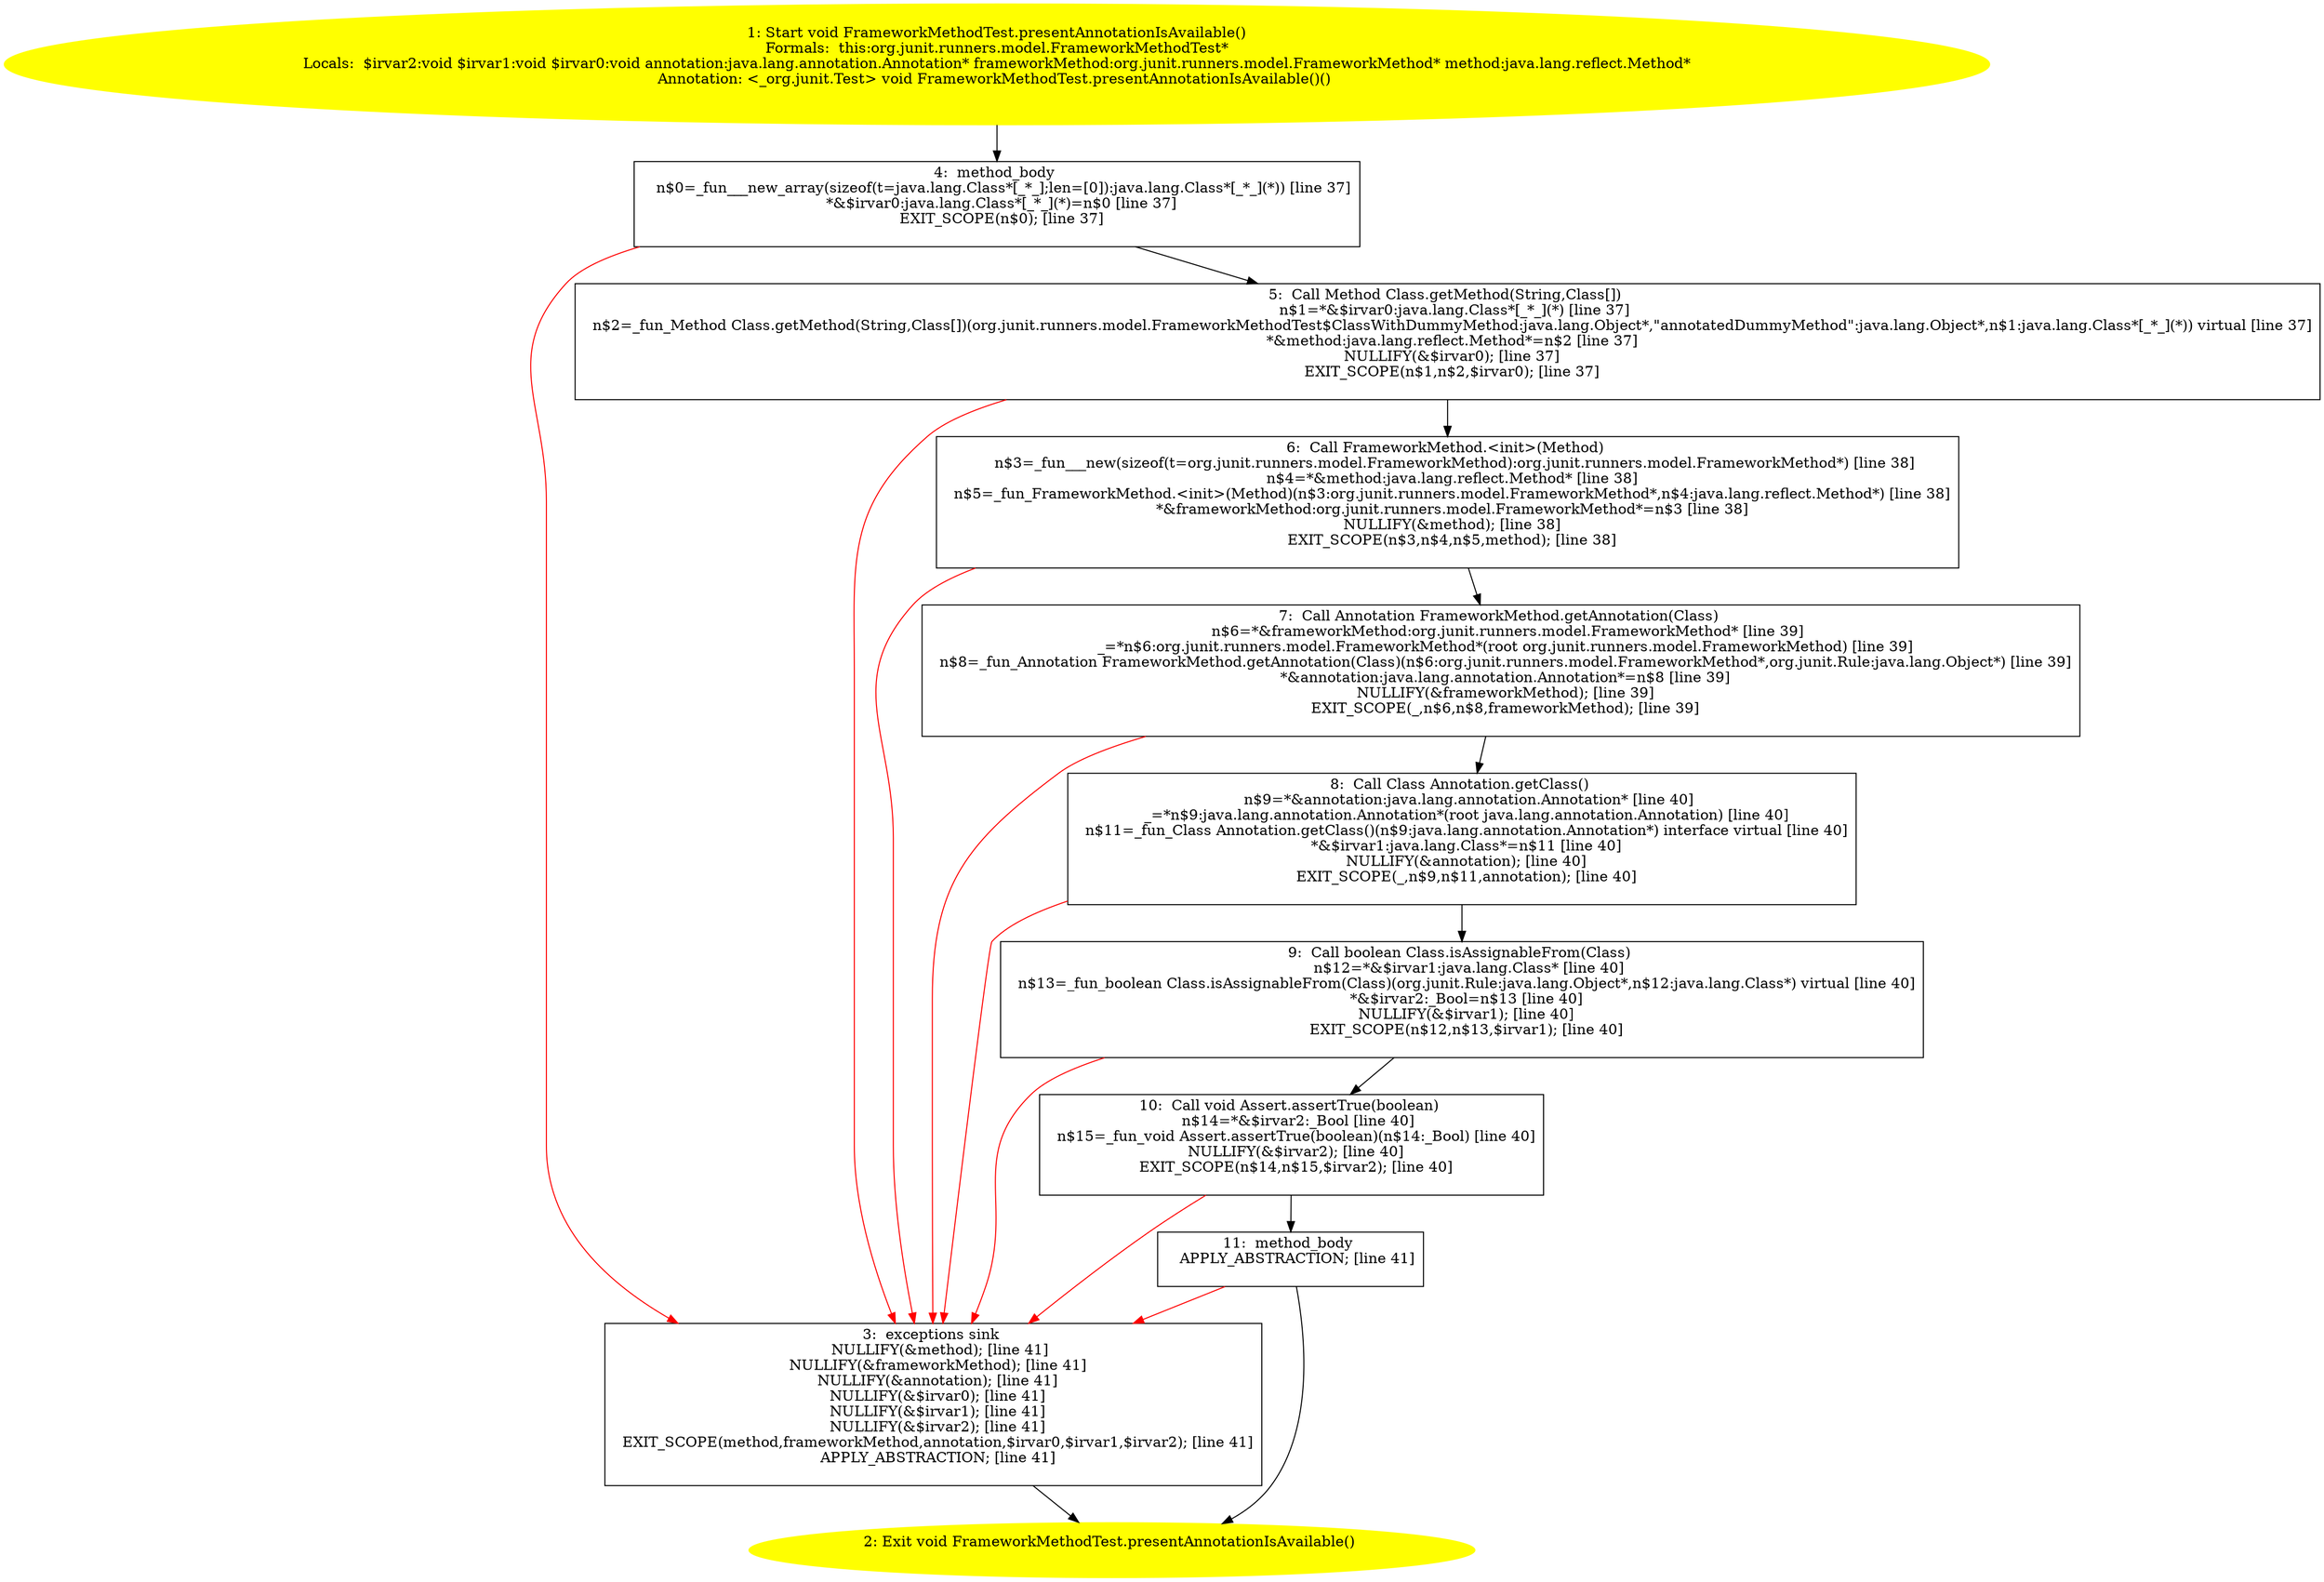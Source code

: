 /* @generated */
digraph cfg {
"org.junit.runners.model.FrameworkMethodTest.presentAnnotationIsAvailable():void.9322cab575e87ce79de183c0a4a04d13_1" [label="1: Start void FrameworkMethodTest.presentAnnotationIsAvailable()\nFormals:  this:org.junit.runners.model.FrameworkMethodTest*\nLocals:  $irvar2:void $irvar1:void $irvar0:void annotation:java.lang.annotation.Annotation* frameworkMethod:org.junit.runners.model.FrameworkMethod* method:java.lang.reflect.Method*\nAnnotation: <_org.junit.Test> void FrameworkMethodTest.presentAnnotationIsAvailable()() \n  " color=yellow style=filled]
	

	 "org.junit.runners.model.FrameworkMethodTest.presentAnnotationIsAvailable():void.9322cab575e87ce79de183c0a4a04d13_1" -> "org.junit.runners.model.FrameworkMethodTest.presentAnnotationIsAvailable():void.9322cab575e87ce79de183c0a4a04d13_4" ;
"org.junit.runners.model.FrameworkMethodTest.presentAnnotationIsAvailable():void.9322cab575e87ce79de183c0a4a04d13_2" [label="2: Exit void FrameworkMethodTest.presentAnnotationIsAvailable() \n  " color=yellow style=filled]
	

"org.junit.runners.model.FrameworkMethodTest.presentAnnotationIsAvailable():void.9322cab575e87ce79de183c0a4a04d13_3" [label="3:  exceptions sink \n   NULLIFY(&method); [line 41]\n  NULLIFY(&frameworkMethod); [line 41]\n  NULLIFY(&annotation); [line 41]\n  NULLIFY(&$irvar0); [line 41]\n  NULLIFY(&$irvar1); [line 41]\n  NULLIFY(&$irvar2); [line 41]\n  EXIT_SCOPE(method,frameworkMethod,annotation,$irvar0,$irvar1,$irvar2); [line 41]\n  APPLY_ABSTRACTION; [line 41]\n " shape="box"]
	

	 "org.junit.runners.model.FrameworkMethodTest.presentAnnotationIsAvailable():void.9322cab575e87ce79de183c0a4a04d13_3" -> "org.junit.runners.model.FrameworkMethodTest.presentAnnotationIsAvailable():void.9322cab575e87ce79de183c0a4a04d13_2" ;
"org.junit.runners.model.FrameworkMethodTest.presentAnnotationIsAvailable():void.9322cab575e87ce79de183c0a4a04d13_4" [label="4:  method_body \n   n$0=_fun___new_array(sizeof(t=java.lang.Class*[_*_];len=[0]):java.lang.Class*[_*_](*)) [line 37]\n  *&$irvar0:java.lang.Class*[_*_](*)=n$0 [line 37]\n  EXIT_SCOPE(n$0); [line 37]\n " shape="box"]
	

	 "org.junit.runners.model.FrameworkMethodTest.presentAnnotationIsAvailable():void.9322cab575e87ce79de183c0a4a04d13_4" -> "org.junit.runners.model.FrameworkMethodTest.presentAnnotationIsAvailable():void.9322cab575e87ce79de183c0a4a04d13_5" ;
	 "org.junit.runners.model.FrameworkMethodTest.presentAnnotationIsAvailable():void.9322cab575e87ce79de183c0a4a04d13_4" -> "org.junit.runners.model.FrameworkMethodTest.presentAnnotationIsAvailable():void.9322cab575e87ce79de183c0a4a04d13_3" [color="red" ];
"org.junit.runners.model.FrameworkMethodTest.presentAnnotationIsAvailable():void.9322cab575e87ce79de183c0a4a04d13_5" [label="5:  Call Method Class.getMethod(String,Class[]) \n   n$1=*&$irvar0:java.lang.Class*[_*_](*) [line 37]\n  n$2=_fun_Method Class.getMethod(String,Class[])(org.junit.runners.model.FrameworkMethodTest$ClassWithDummyMethod:java.lang.Object*,\"annotatedDummyMethod\":java.lang.Object*,n$1:java.lang.Class*[_*_](*)) virtual [line 37]\n  *&method:java.lang.reflect.Method*=n$2 [line 37]\n  NULLIFY(&$irvar0); [line 37]\n  EXIT_SCOPE(n$1,n$2,$irvar0); [line 37]\n " shape="box"]
	

	 "org.junit.runners.model.FrameworkMethodTest.presentAnnotationIsAvailable():void.9322cab575e87ce79de183c0a4a04d13_5" -> "org.junit.runners.model.FrameworkMethodTest.presentAnnotationIsAvailable():void.9322cab575e87ce79de183c0a4a04d13_6" ;
	 "org.junit.runners.model.FrameworkMethodTest.presentAnnotationIsAvailable():void.9322cab575e87ce79de183c0a4a04d13_5" -> "org.junit.runners.model.FrameworkMethodTest.presentAnnotationIsAvailable():void.9322cab575e87ce79de183c0a4a04d13_3" [color="red" ];
"org.junit.runners.model.FrameworkMethodTest.presentAnnotationIsAvailable():void.9322cab575e87ce79de183c0a4a04d13_6" [label="6:  Call FrameworkMethod.<init>(Method) \n   n$3=_fun___new(sizeof(t=org.junit.runners.model.FrameworkMethod):org.junit.runners.model.FrameworkMethod*) [line 38]\n  n$4=*&method:java.lang.reflect.Method* [line 38]\n  n$5=_fun_FrameworkMethod.<init>(Method)(n$3:org.junit.runners.model.FrameworkMethod*,n$4:java.lang.reflect.Method*) [line 38]\n  *&frameworkMethod:org.junit.runners.model.FrameworkMethod*=n$3 [line 38]\n  NULLIFY(&method); [line 38]\n  EXIT_SCOPE(n$3,n$4,n$5,method); [line 38]\n " shape="box"]
	

	 "org.junit.runners.model.FrameworkMethodTest.presentAnnotationIsAvailable():void.9322cab575e87ce79de183c0a4a04d13_6" -> "org.junit.runners.model.FrameworkMethodTest.presentAnnotationIsAvailable():void.9322cab575e87ce79de183c0a4a04d13_7" ;
	 "org.junit.runners.model.FrameworkMethodTest.presentAnnotationIsAvailable():void.9322cab575e87ce79de183c0a4a04d13_6" -> "org.junit.runners.model.FrameworkMethodTest.presentAnnotationIsAvailable():void.9322cab575e87ce79de183c0a4a04d13_3" [color="red" ];
"org.junit.runners.model.FrameworkMethodTest.presentAnnotationIsAvailable():void.9322cab575e87ce79de183c0a4a04d13_7" [label="7:  Call Annotation FrameworkMethod.getAnnotation(Class) \n   n$6=*&frameworkMethod:org.junit.runners.model.FrameworkMethod* [line 39]\n  _=*n$6:org.junit.runners.model.FrameworkMethod*(root org.junit.runners.model.FrameworkMethod) [line 39]\n  n$8=_fun_Annotation FrameworkMethod.getAnnotation(Class)(n$6:org.junit.runners.model.FrameworkMethod*,org.junit.Rule:java.lang.Object*) [line 39]\n  *&annotation:java.lang.annotation.Annotation*=n$8 [line 39]\n  NULLIFY(&frameworkMethod); [line 39]\n  EXIT_SCOPE(_,n$6,n$8,frameworkMethod); [line 39]\n " shape="box"]
	

	 "org.junit.runners.model.FrameworkMethodTest.presentAnnotationIsAvailable():void.9322cab575e87ce79de183c0a4a04d13_7" -> "org.junit.runners.model.FrameworkMethodTest.presentAnnotationIsAvailable():void.9322cab575e87ce79de183c0a4a04d13_8" ;
	 "org.junit.runners.model.FrameworkMethodTest.presentAnnotationIsAvailable():void.9322cab575e87ce79de183c0a4a04d13_7" -> "org.junit.runners.model.FrameworkMethodTest.presentAnnotationIsAvailable():void.9322cab575e87ce79de183c0a4a04d13_3" [color="red" ];
"org.junit.runners.model.FrameworkMethodTest.presentAnnotationIsAvailable():void.9322cab575e87ce79de183c0a4a04d13_8" [label="8:  Call Class Annotation.getClass() \n   n$9=*&annotation:java.lang.annotation.Annotation* [line 40]\n  _=*n$9:java.lang.annotation.Annotation*(root java.lang.annotation.Annotation) [line 40]\n  n$11=_fun_Class Annotation.getClass()(n$9:java.lang.annotation.Annotation*) interface virtual [line 40]\n  *&$irvar1:java.lang.Class*=n$11 [line 40]\n  NULLIFY(&annotation); [line 40]\n  EXIT_SCOPE(_,n$9,n$11,annotation); [line 40]\n " shape="box"]
	

	 "org.junit.runners.model.FrameworkMethodTest.presentAnnotationIsAvailable():void.9322cab575e87ce79de183c0a4a04d13_8" -> "org.junit.runners.model.FrameworkMethodTest.presentAnnotationIsAvailable():void.9322cab575e87ce79de183c0a4a04d13_9" ;
	 "org.junit.runners.model.FrameworkMethodTest.presentAnnotationIsAvailable():void.9322cab575e87ce79de183c0a4a04d13_8" -> "org.junit.runners.model.FrameworkMethodTest.presentAnnotationIsAvailable():void.9322cab575e87ce79de183c0a4a04d13_3" [color="red" ];
"org.junit.runners.model.FrameworkMethodTest.presentAnnotationIsAvailable():void.9322cab575e87ce79de183c0a4a04d13_9" [label="9:  Call boolean Class.isAssignableFrom(Class) \n   n$12=*&$irvar1:java.lang.Class* [line 40]\n  n$13=_fun_boolean Class.isAssignableFrom(Class)(org.junit.Rule:java.lang.Object*,n$12:java.lang.Class*) virtual [line 40]\n  *&$irvar2:_Bool=n$13 [line 40]\n  NULLIFY(&$irvar1); [line 40]\n  EXIT_SCOPE(n$12,n$13,$irvar1); [line 40]\n " shape="box"]
	

	 "org.junit.runners.model.FrameworkMethodTest.presentAnnotationIsAvailable():void.9322cab575e87ce79de183c0a4a04d13_9" -> "org.junit.runners.model.FrameworkMethodTest.presentAnnotationIsAvailable():void.9322cab575e87ce79de183c0a4a04d13_10" ;
	 "org.junit.runners.model.FrameworkMethodTest.presentAnnotationIsAvailable():void.9322cab575e87ce79de183c0a4a04d13_9" -> "org.junit.runners.model.FrameworkMethodTest.presentAnnotationIsAvailable():void.9322cab575e87ce79de183c0a4a04d13_3" [color="red" ];
"org.junit.runners.model.FrameworkMethodTest.presentAnnotationIsAvailable():void.9322cab575e87ce79de183c0a4a04d13_10" [label="10:  Call void Assert.assertTrue(boolean) \n   n$14=*&$irvar2:_Bool [line 40]\n  n$15=_fun_void Assert.assertTrue(boolean)(n$14:_Bool) [line 40]\n  NULLIFY(&$irvar2); [line 40]\n  EXIT_SCOPE(n$14,n$15,$irvar2); [line 40]\n " shape="box"]
	

	 "org.junit.runners.model.FrameworkMethodTest.presentAnnotationIsAvailable():void.9322cab575e87ce79de183c0a4a04d13_10" -> "org.junit.runners.model.FrameworkMethodTest.presentAnnotationIsAvailable():void.9322cab575e87ce79de183c0a4a04d13_11" ;
	 "org.junit.runners.model.FrameworkMethodTest.presentAnnotationIsAvailable():void.9322cab575e87ce79de183c0a4a04d13_10" -> "org.junit.runners.model.FrameworkMethodTest.presentAnnotationIsAvailable():void.9322cab575e87ce79de183c0a4a04d13_3" [color="red" ];
"org.junit.runners.model.FrameworkMethodTest.presentAnnotationIsAvailable():void.9322cab575e87ce79de183c0a4a04d13_11" [label="11:  method_body \n   APPLY_ABSTRACTION; [line 41]\n " shape="box"]
	

	 "org.junit.runners.model.FrameworkMethodTest.presentAnnotationIsAvailable():void.9322cab575e87ce79de183c0a4a04d13_11" -> "org.junit.runners.model.FrameworkMethodTest.presentAnnotationIsAvailable():void.9322cab575e87ce79de183c0a4a04d13_2" ;
	 "org.junit.runners.model.FrameworkMethodTest.presentAnnotationIsAvailable():void.9322cab575e87ce79de183c0a4a04d13_11" -> "org.junit.runners.model.FrameworkMethodTest.presentAnnotationIsAvailable():void.9322cab575e87ce79de183c0a4a04d13_3" [color="red" ];
}

